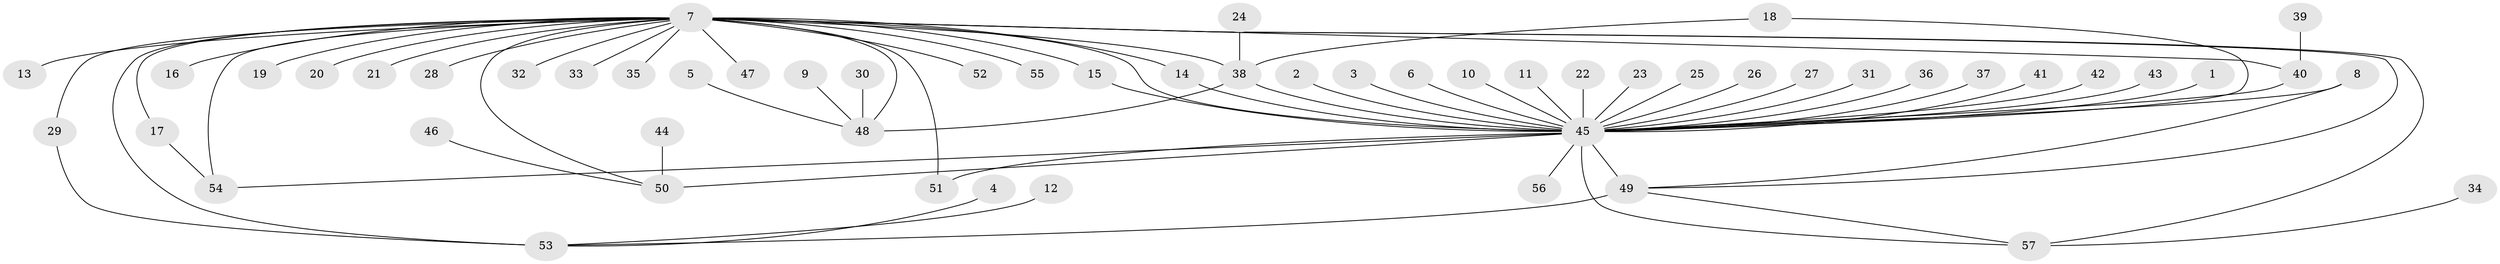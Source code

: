 // original degree distribution, {20: 0.008695652173913044, 15: 0.008695652173913044, 31: 0.008695652173913044, 5: 0.02608695652173913, 4: 0.05217391304347826, 1: 0.5043478260869565, 7: 0.02608695652173913, 3: 0.08695652173913043, 8: 0.008695652173913044, 12: 0.008695652173913044, 2: 0.2608695652173913}
// Generated by graph-tools (version 1.1) at 2025/25/03/09/25 03:25:53]
// undirected, 57 vertices, 72 edges
graph export_dot {
graph [start="1"]
  node [color=gray90,style=filled];
  1;
  2;
  3;
  4;
  5;
  6;
  7;
  8;
  9;
  10;
  11;
  12;
  13;
  14;
  15;
  16;
  17;
  18;
  19;
  20;
  21;
  22;
  23;
  24;
  25;
  26;
  27;
  28;
  29;
  30;
  31;
  32;
  33;
  34;
  35;
  36;
  37;
  38;
  39;
  40;
  41;
  42;
  43;
  44;
  45;
  46;
  47;
  48;
  49;
  50;
  51;
  52;
  53;
  54;
  55;
  56;
  57;
  1 -- 45 [weight=1.0];
  2 -- 45 [weight=1.0];
  3 -- 45 [weight=1.0];
  4 -- 53 [weight=1.0];
  5 -- 48 [weight=1.0];
  6 -- 45 [weight=1.0];
  7 -- 13 [weight=1.0];
  7 -- 14 [weight=2.0];
  7 -- 15 [weight=1.0];
  7 -- 16 [weight=1.0];
  7 -- 17 [weight=1.0];
  7 -- 19 [weight=1.0];
  7 -- 20 [weight=1.0];
  7 -- 21 [weight=1.0];
  7 -- 28 [weight=2.0];
  7 -- 29 [weight=1.0];
  7 -- 32 [weight=1.0];
  7 -- 33 [weight=1.0];
  7 -- 35 [weight=1.0];
  7 -- 38 [weight=1.0];
  7 -- 40 [weight=2.0];
  7 -- 45 [weight=3.0];
  7 -- 47 [weight=1.0];
  7 -- 48 [weight=2.0];
  7 -- 49 [weight=1.0];
  7 -- 50 [weight=2.0];
  7 -- 51 [weight=1.0];
  7 -- 52 [weight=1.0];
  7 -- 53 [weight=2.0];
  7 -- 54 [weight=1.0];
  7 -- 55 [weight=1.0];
  7 -- 57 [weight=1.0];
  8 -- 45 [weight=1.0];
  8 -- 49 [weight=1.0];
  9 -- 48 [weight=1.0];
  10 -- 45 [weight=1.0];
  11 -- 45 [weight=1.0];
  12 -- 53 [weight=1.0];
  14 -- 45 [weight=1.0];
  15 -- 45 [weight=1.0];
  17 -- 54 [weight=1.0];
  18 -- 38 [weight=1.0];
  18 -- 45 [weight=1.0];
  22 -- 45 [weight=1.0];
  23 -- 45 [weight=1.0];
  24 -- 38 [weight=1.0];
  25 -- 45 [weight=1.0];
  26 -- 45 [weight=1.0];
  27 -- 45 [weight=1.0];
  29 -- 53 [weight=1.0];
  30 -- 48 [weight=2.0];
  31 -- 45 [weight=1.0];
  34 -- 57 [weight=1.0];
  36 -- 45 [weight=1.0];
  37 -- 45 [weight=1.0];
  38 -- 45 [weight=1.0];
  38 -- 48 [weight=1.0];
  39 -- 40 [weight=1.0];
  40 -- 45 [weight=1.0];
  41 -- 45 [weight=1.0];
  42 -- 45 [weight=1.0];
  43 -- 45 [weight=1.0];
  44 -- 50 [weight=1.0];
  45 -- 49 [weight=4.0];
  45 -- 50 [weight=3.0];
  45 -- 51 [weight=2.0];
  45 -- 54 [weight=1.0];
  45 -- 56 [weight=1.0];
  45 -- 57 [weight=1.0];
  46 -- 50 [weight=1.0];
  49 -- 53 [weight=1.0];
  49 -- 57 [weight=1.0];
}
